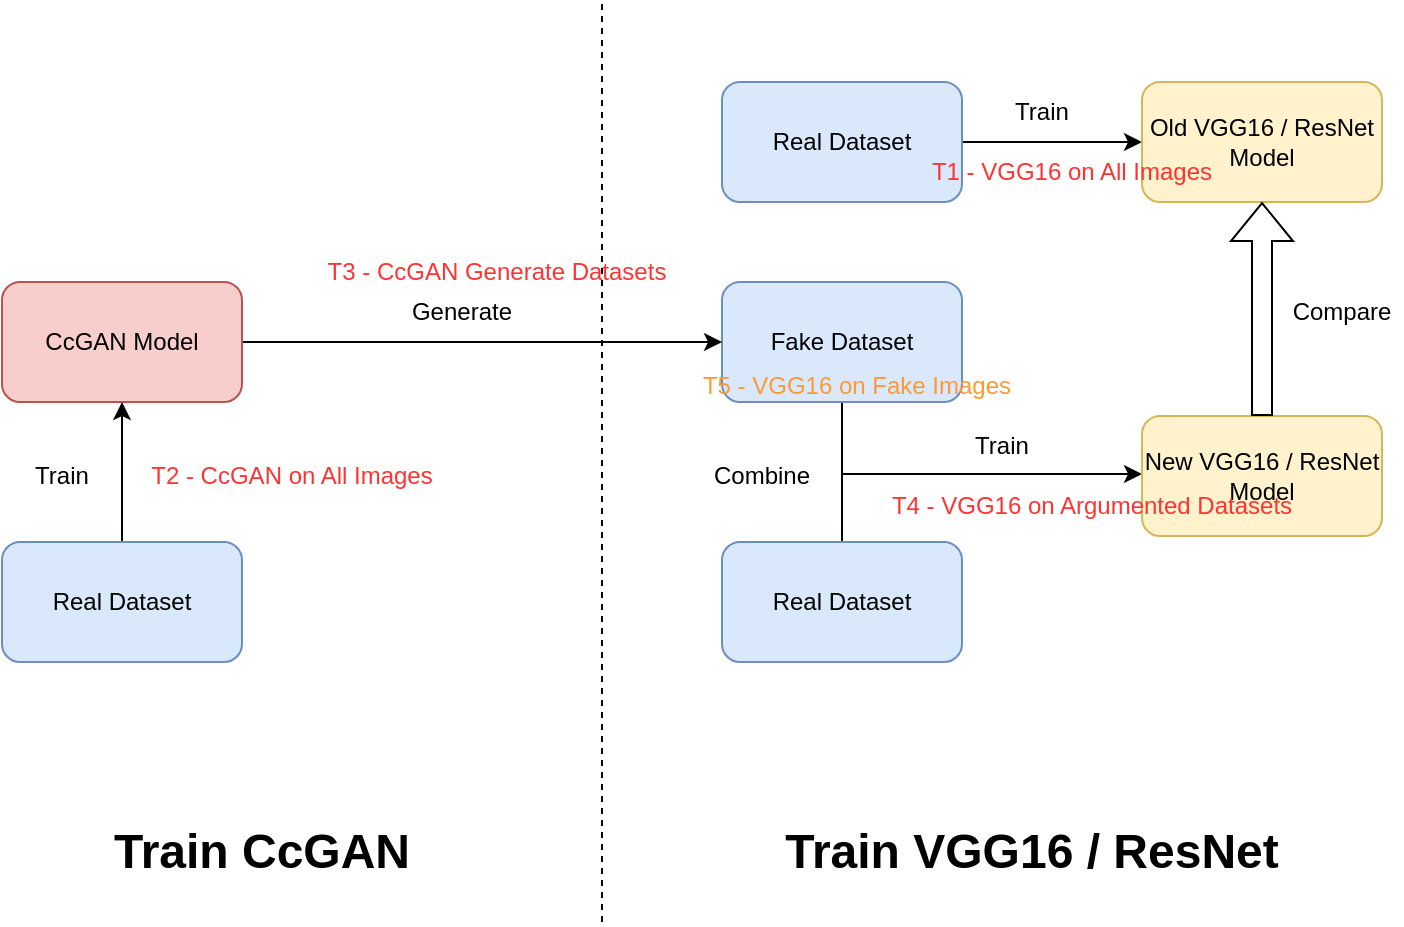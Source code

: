 <mxfile version="27.0.9">
  <diagram name="Page-1" id="ZQJ2DwQrpRJVQc3pqqor">
    <mxGraphModel dx="976" dy="660" grid="1" gridSize="10" guides="1" tooltips="1" connect="1" arrows="1" fold="1" page="1" pageScale="1" pageWidth="1200" pageHeight="1920" math="0" shadow="0">
      <root>
        <mxCell id="0" />
        <mxCell id="1" parent="0" />
        <mxCell id="nx7sgeSeWj9flHu8ANc5-9" value="" style="edgeStyle=orthogonalEdgeStyle;rounded=0;orthogonalLoop=1;jettySize=auto;html=1;" parent="1" source="nx7sgeSeWj9flHu8ANc5-5" target="nx7sgeSeWj9flHu8ANc5-8" edge="1">
          <mxGeometry relative="1" as="geometry" />
        </mxCell>
        <mxCell id="nx7sgeSeWj9flHu8ANc5-5" value="Real Dataset" style="rounded=1;whiteSpace=wrap;html=1;fillColor=#dae8fc;strokeColor=#6c8ebf;" parent="1" vertex="1">
          <mxGeometry x="370" y="50" width="120" height="60" as="geometry" />
        </mxCell>
        <mxCell id="nx7sgeSeWj9flHu8ANc5-14" value="" style="edgeStyle=orthogonalEdgeStyle;rounded=0;orthogonalLoop=1;jettySize=auto;html=1;endArrow=none;startFill=0;" parent="1" source="nx7sgeSeWj9flHu8ANc5-6" target="nx7sgeSeWj9flHu8ANc5-13" edge="1">
          <mxGeometry relative="1" as="geometry" />
        </mxCell>
        <mxCell id="nx7sgeSeWj9flHu8ANc5-6" value="Fake Dataset" style="rounded=1;whiteSpace=wrap;html=1;fillColor=#dae8fc;strokeColor=#6c8ebf;" parent="1" vertex="1">
          <mxGeometry x="370" y="150" width="120" height="60" as="geometry" />
        </mxCell>
        <mxCell id="nx7sgeSeWj9flHu8ANc5-15" value="" style="edgeStyle=orthogonalEdgeStyle;rounded=0;orthogonalLoop=1;jettySize=auto;html=1;entryX=0;entryY=0.5;entryDx=0;entryDy=0;" parent="1" edge="1">
          <mxGeometry relative="1" as="geometry">
            <mxPoint x="430" y="246" as="sourcePoint" />
            <mxPoint x="580" y="246.0" as="targetPoint" />
          </mxGeometry>
        </mxCell>
        <mxCell id="nx7sgeSeWj9flHu8ANc5-7" value="New VGG16 / ResNet Model" style="rounded=1;whiteSpace=wrap;html=1;fillColor=#fff2cc;strokeColor=#d6b656;" parent="1" vertex="1">
          <mxGeometry x="580" y="217" width="120" height="60" as="geometry" />
        </mxCell>
        <mxCell id="nx7sgeSeWj9flHu8ANc5-8" value="Old&amp;nbsp;&lt;span style=&quot;background-color: transparent; color: light-dark(rgb(0, 0, 0), rgb(255, 255, 255));&quot;&gt;VGG16 / ResNet Model&lt;/span&gt;" style="rounded=1;whiteSpace=wrap;html=1;fillColor=#fff2cc;strokeColor=#d6b656;" parent="1" vertex="1">
          <mxGeometry x="580" y="50" width="120" height="60" as="geometry" />
        </mxCell>
        <mxCell id="nx7sgeSeWj9flHu8ANc5-13" value="Real Dataset" style="rounded=1;whiteSpace=wrap;html=1;fillColor=#dae8fc;strokeColor=#6c8ebf;" parent="1" vertex="1">
          <mxGeometry x="370" y="280" width="120" height="60" as="geometry" />
        </mxCell>
        <mxCell id="nx7sgeSeWj9flHu8ANc5-17" style="edgeStyle=orthogonalEdgeStyle;rounded=0;orthogonalLoop=1;jettySize=auto;html=1;entryX=0;entryY=0.5;entryDx=0;entryDy=0;" parent="1" source="nx7sgeSeWj9flHu8ANc5-16" target="nx7sgeSeWj9flHu8ANc5-6" edge="1">
          <mxGeometry relative="1" as="geometry" />
        </mxCell>
        <mxCell id="nx7sgeSeWj9flHu8ANc5-16" value="CcGAN Model" style="rounded=1;whiteSpace=wrap;html=1;fillColor=#f8cecc;strokeColor=#b85450;" parent="1" vertex="1">
          <mxGeometry x="10" y="150" width="120" height="60" as="geometry" />
        </mxCell>
        <mxCell id="nx7sgeSeWj9flHu8ANc5-21" style="edgeStyle=orthogonalEdgeStyle;rounded=0;orthogonalLoop=1;jettySize=auto;html=1;entryX=0.5;entryY=1;entryDx=0;entryDy=0;" parent="1" source="nx7sgeSeWj9flHu8ANc5-20" target="nx7sgeSeWj9flHu8ANc5-16" edge="1">
          <mxGeometry relative="1" as="geometry" />
        </mxCell>
        <mxCell id="nx7sgeSeWj9flHu8ANc5-20" value="Real Dataset" style="rounded=1;whiteSpace=wrap;html=1;fillColor=#dae8fc;strokeColor=#6c8ebf;" parent="1" vertex="1">
          <mxGeometry x="10" y="280" width="120" height="60" as="geometry" />
        </mxCell>
        <mxCell id="nx7sgeSeWj9flHu8ANc5-22" value="Train" style="text;html=1;align=center;verticalAlign=middle;whiteSpace=wrap;rounded=0;" parent="1" vertex="1">
          <mxGeometry x="10" y="232" width="60" height="30" as="geometry" />
        </mxCell>
        <mxCell id="nx7sgeSeWj9flHu8ANc5-23" value="Combine" style="text;html=1;align=center;verticalAlign=middle;whiteSpace=wrap;rounded=0;" parent="1" vertex="1">
          <mxGeometry x="360" y="232" width="60" height="30" as="geometry" />
        </mxCell>
        <mxCell id="nx7sgeSeWj9flHu8ANc5-24" value="Train" style="text;html=1;align=center;verticalAlign=middle;whiteSpace=wrap;rounded=0;" parent="1" vertex="1">
          <mxGeometry x="480" y="217" width="60" height="30" as="geometry" />
        </mxCell>
        <mxCell id="nx7sgeSeWj9flHu8ANc5-25" value="" style="shape=flexArrow;endArrow=classic;html=1;rounded=0;entryX=0.5;entryY=1;entryDx=0;entryDy=0;exitX=0.5;exitY=0;exitDx=0;exitDy=0;" parent="1" source="nx7sgeSeWj9flHu8ANc5-7" target="nx7sgeSeWj9flHu8ANc5-8" edge="1">
          <mxGeometry width="50" height="50" relative="1" as="geometry">
            <mxPoint x="639.62" y="190" as="sourcePoint" />
            <mxPoint x="639.62" y="130" as="targetPoint" />
          </mxGeometry>
        </mxCell>
        <mxCell id="nx7sgeSeWj9flHu8ANc5-26" value="Compare" style="text;html=1;align=center;verticalAlign=middle;whiteSpace=wrap;rounded=0;" parent="1" vertex="1">
          <mxGeometry x="650" y="150" width="60" height="30" as="geometry" />
        </mxCell>
        <mxCell id="nx7sgeSeWj9flHu8ANc5-27" value="Generate" style="text;html=1;align=center;verticalAlign=middle;whiteSpace=wrap;rounded=0;" parent="1" vertex="1">
          <mxGeometry x="210" y="150" width="60" height="30" as="geometry" />
        </mxCell>
        <mxCell id="nx7sgeSeWj9flHu8ANc5-28" value="Train" style="text;html=1;align=center;verticalAlign=middle;whiteSpace=wrap;rounded=0;" parent="1" vertex="1">
          <mxGeometry x="500" y="50" width="60" height="30" as="geometry" />
        </mxCell>
        <mxCell id="nx7sgeSeWj9flHu8ANc5-31" value="" style="endArrow=none;dashed=1;html=1;rounded=0;" parent="1" edge="1">
          <mxGeometry width="50" height="50" relative="1" as="geometry">
            <mxPoint x="310" y="470" as="sourcePoint" />
            <mxPoint x="310" y="10" as="targetPoint" />
          </mxGeometry>
        </mxCell>
        <mxCell id="nx7sgeSeWj9flHu8ANc5-32" value="&lt;h1&gt;Train CcGAN&lt;/h1&gt;" style="text;html=1;align=center;verticalAlign=middle;whiteSpace=wrap;rounded=0;" parent="1" vertex="1">
          <mxGeometry x="60" y="420" width="160" height="30" as="geometry" />
        </mxCell>
        <mxCell id="nx7sgeSeWj9flHu8ANc5-33" value="&lt;h1&gt;Train VGG16 / ResNet&lt;/h1&gt;" style="text;html=1;align=center;verticalAlign=middle;whiteSpace=wrap;rounded=0;" parent="1" vertex="1">
          <mxGeometry x="400" y="420" width="250" height="30" as="geometry" />
        </mxCell>
        <mxCell id="jcOwPH1hzw1bzo5RlWq8-1" value="T1 - VGG16 on All Images" style="text;html=1;align=center;verticalAlign=middle;whiteSpace=wrap;rounded=0;fontColor=#FF3333;" parent="1" vertex="1">
          <mxGeometry x="470" y="80" width="150" height="30" as="geometry" />
        </mxCell>
        <mxCell id="jcOwPH1hzw1bzo5RlWq8-2" value="T2 - CcGAN on All Images" style="text;html=1;align=center;verticalAlign=middle;whiteSpace=wrap;rounded=0;fontColor=#FF3333;" parent="1" vertex="1">
          <mxGeometry x="80" y="232" width="150" height="30" as="geometry" />
        </mxCell>
        <mxCell id="jcOwPH1hzw1bzo5RlWq8-4" value="T3 - CcGAN Generate Datasets" style="text;html=1;align=center;verticalAlign=middle;whiteSpace=wrap;rounded=0;fontColor=#FF3333;" parent="1" vertex="1">
          <mxGeometry x="170" y="130" width="175" height="30" as="geometry" />
        </mxCell>
        <mxCell id="jcOwPH1hzw1bzo5RlWq8-5" value="T4 - VGG16 on Argumented Datasets" style="text;html=1;align=center;verticalAlign=middle;whiteSpace=wrap;rounded=0;fontColor=#FF3333;" parent="1" vertex="1">
          <mxGeometry x="450" y="247" width="210" height="30" as="geometry" />
        </mxCell>
        <mxCell id="HRJHqE-GG1w8f1ug3zW9-1" value="T5 - VGG16 on Fake I&lt;span style=&quot;background-color: transparent; color: light-dark(rgb(255, 153, 51), rgb(169, 81, 0));&quot;&gt;mages&lt;/span&gt;" style="text;html=1;align=center;verticalAlign=middle;whiteSpace=wrap;rounded=0;fontColor=#FF9933;" vertex="1" parent="1">
          <mxGeometry x="350" y="187" width="175" height="30" as="geometry" />
        </mxCell>
      </root>
    </mxGraphModel>
  </diagram>
</mxfile>

